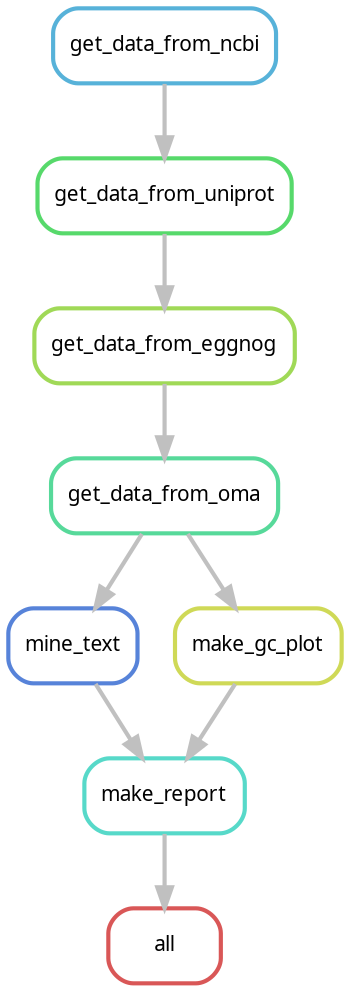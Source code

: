 digraph snakemake_dag {
    graph[bgcolor=white, margin=0];
    node[shape=box, style=rounded, fontname=sans,                 fontsize=10, penwidth=2];
    edge[penwidth=2, color=grey];
	0[label = "all", color = "0.00 0.6 0.85", style="rounded"];
	1[label = "make_report", color = "0.48 0.6 0.85", style="rounded"];
	2[label = "mine_text", color = "0.61 0.6 0.85", style="rounded"];
	3[label = "get_data_from_oma", color = "0.42 0.6 0.85", style="rounded"];
	4[label = "get_data_from_eggnog", color = "0.24 0.6 0.85", style="rounded"];
	5[label = "get_data_from_uniprot", color = "0.36 0.6 0.85", style="rounded"];
	6[label = "get_data_from_ncbi", color = "0.55 0.6 0.85", style="rounded"];
	7[label = "make_gc_plot", color = "0.18 0.6 0.85", style="rounded"];
	1 -> 0
	2 -> 1
	7 -> 1
	3 -> 2
	4 -> 3
	5 -> 4
	6 -> 5
	3 -> 7
}            
